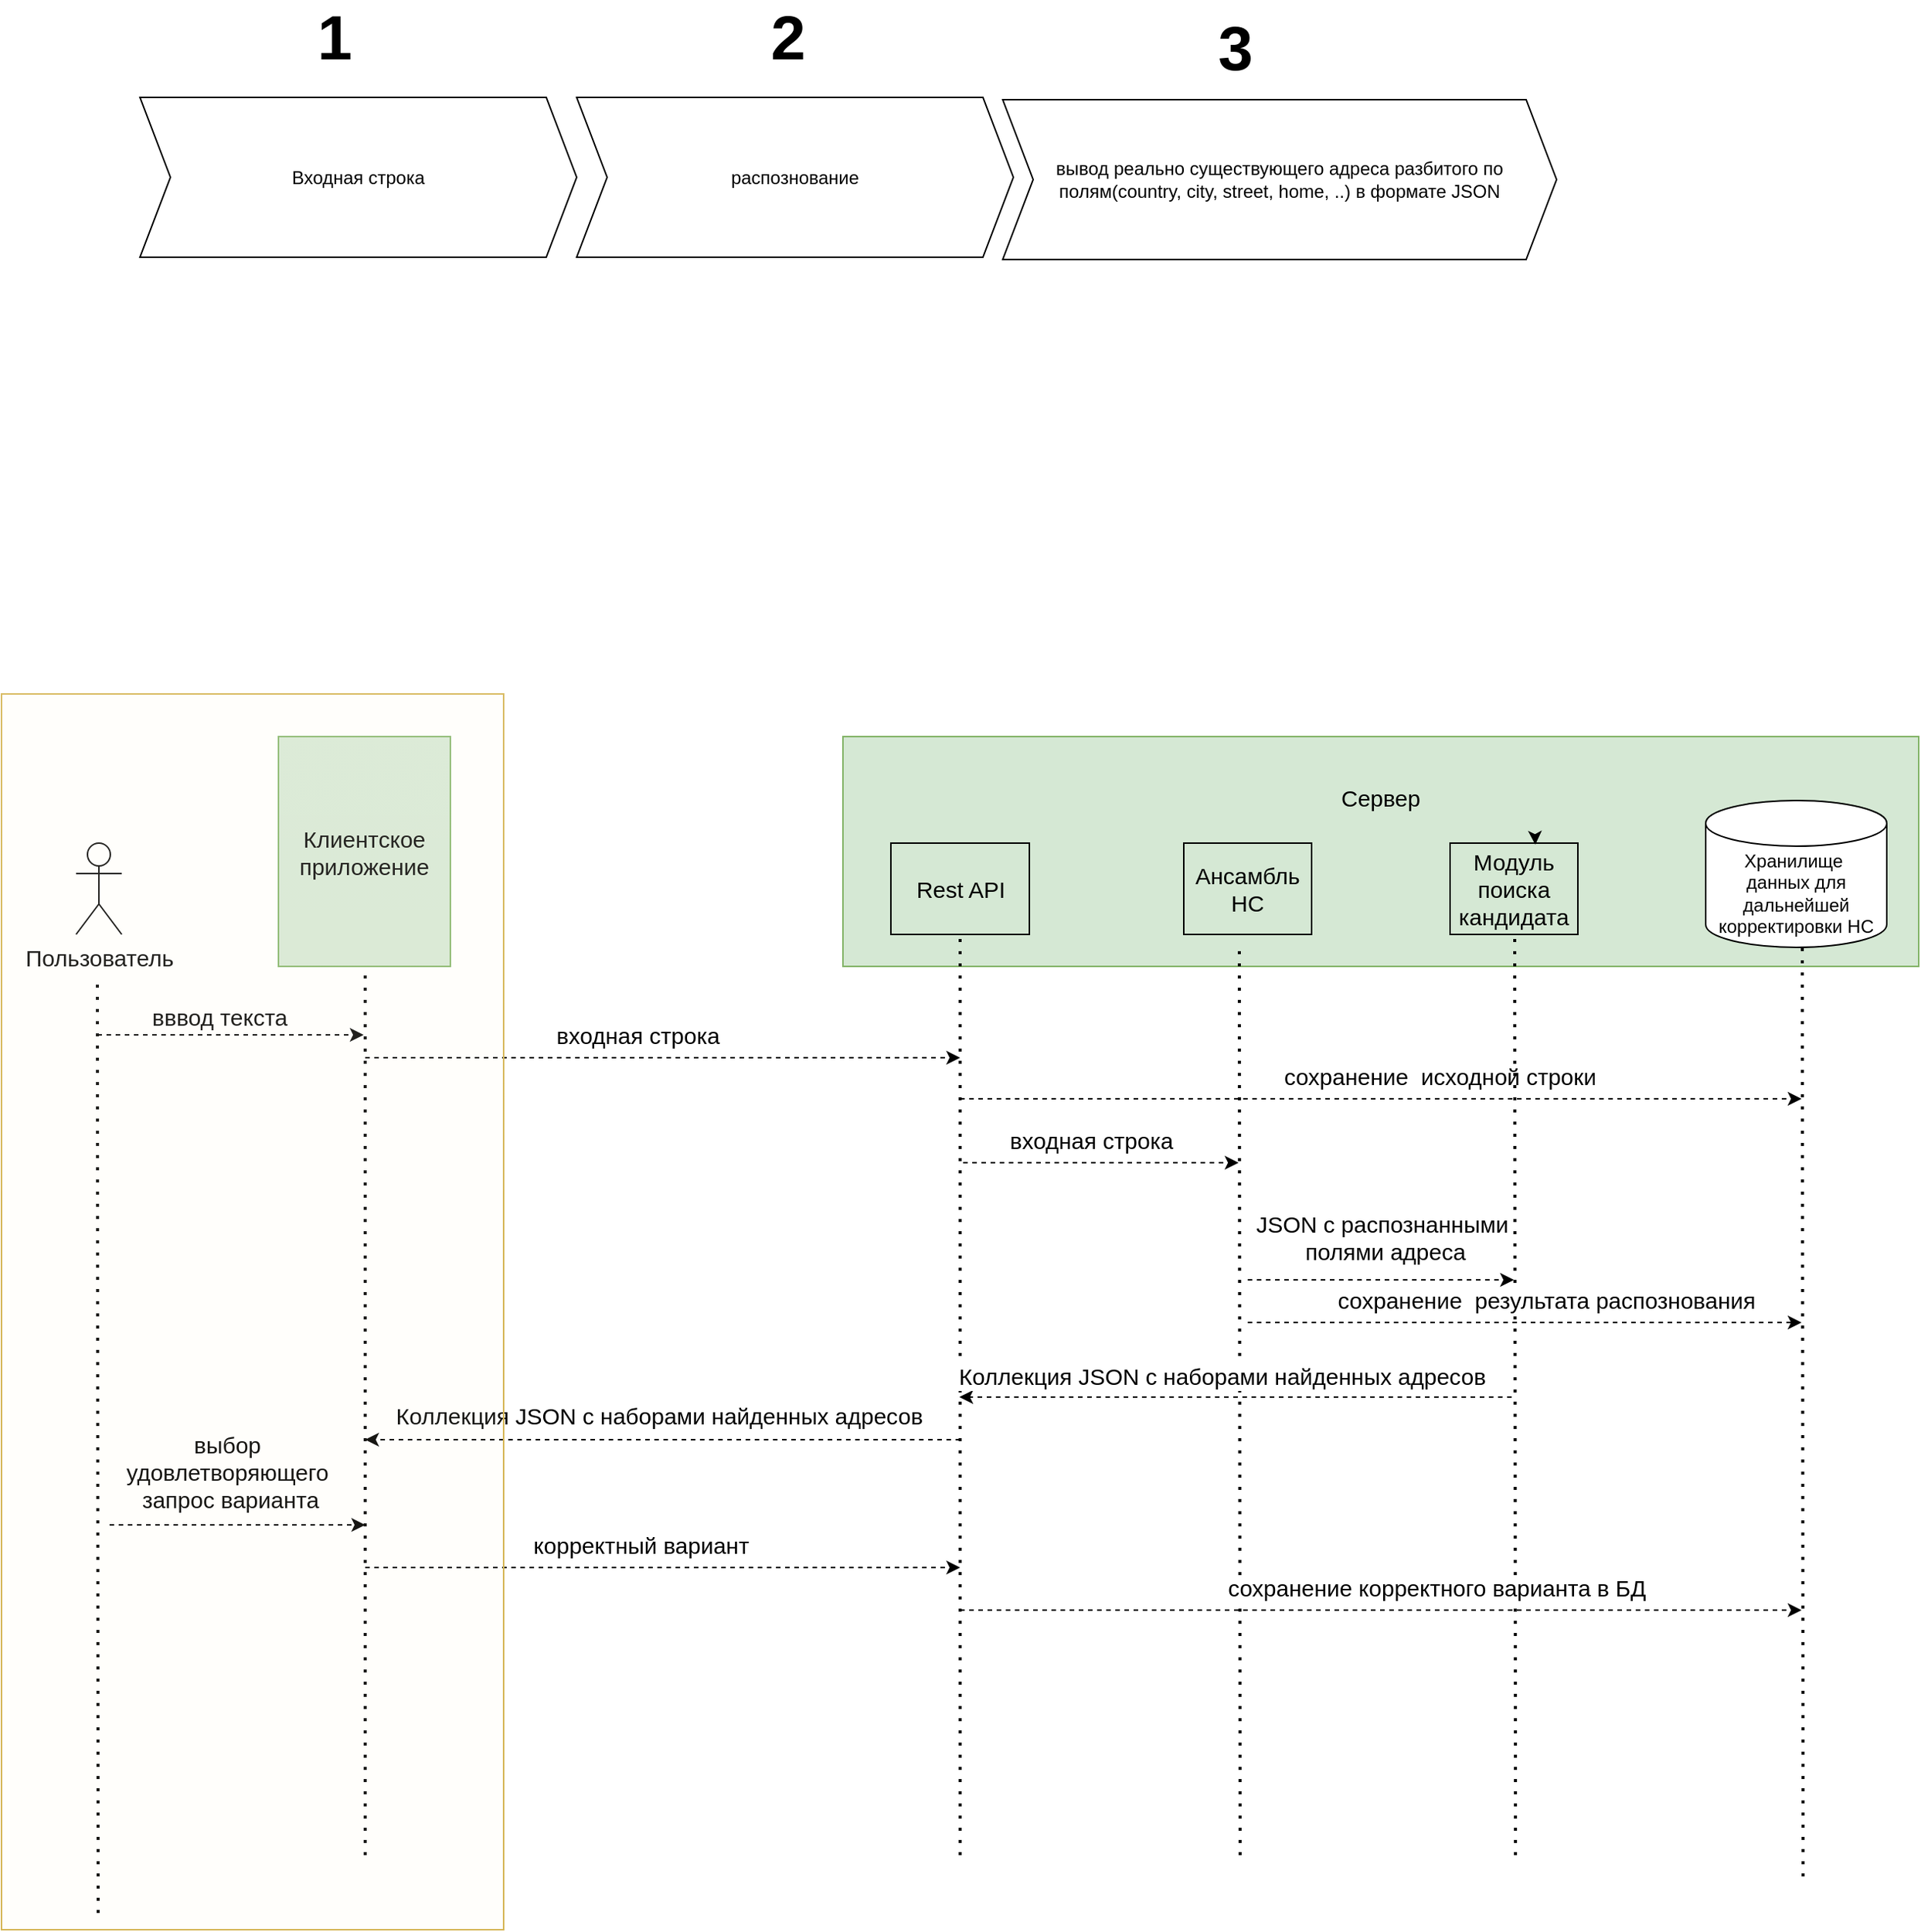 <mxfile version="13.11.0" type="github">
  <diagram id="vvCtHQac01AdTCWUVTD1" name="Page-1">
    <mxGraphModel dx="1298" dy="2003" grid="1" gridSize="7" guides="1" tooltips="1" connect="1" arrows="1" fold="1" page="1" pageScale="1" pageWidth="827" pageHeight="1169" math="0" shadow="0">
      <root>
        <mxCell id="0" />
        <mxCell id="1" parent="0" />
        <mxCell id="MvB3ZV9TCIAlHzfZ9Kd8-13" value="Входная строка" style="shape=step;perimeter=stepPerimeter;whiteSpace=wrap;html=1;fixedSize=1;" vertex="1" parent="1">
          <mxGeometry x="105" y="-182" width="287" height="105" as="geometry" />
        </mxCell>
        <mxCell id="MvB3ZV9TCIAlHzfZ9Kd8-14" value="распознование" style="shape=step;perimeter=stepPerimeter;whiteSpace=wrap;html=1;fixedSize=1;" vertex="1" parent="1">
          <mxGeometry x="392" y="-182" width="287" height="105" as="geometry" />
        </mxCell>
        <mxCell id="MvB3ZV9TCIAlHzfZ9Kd8-15" value="вывод реально существующего адреса разбитого по полям(country, city, street, home, ..) в формате JSON" style="shape=step;perimeter=stepPerimeter;whiteSpace=wrap;html=1;fixedSize=1;" vertex="1" parent="1">
          <mxGeometry x="672" y="-180.5" width="364" height="105" as="geometry" />
        </mxCell>
        <mxCell id="MvB3ZV9TCIAlHzfZ9Kd8-16" value="1" style="text;html=1;align=center;verticalAlign=middle;whiteSpace=wrap;rounded=0;glass=0;shadow=0;strokeWidth=1;fontStyle=1;fontSize=41;" vertex="1" parent="1">
          <mxGeometry x="213" y="-231" width="40" height="20" as="geometry" />
        </mxCell>
        <mxCell id="MvB3ZV9TCIAlHzfZ9Kd8-18" value="2" style="text;html=1;align=center;verticalAlign=middle;whiteSpace=wrap;rounded=0;glass=0;shadow=0;strokeWidth=1;fontStyle=1;fontSize=41;" vertex="1" parent="1">
          <mxGeometry x="511" y="-231" width="40" height="20" as="geometry" />
        </mxCell>
        <mxCell id="MvB3ZV9TCIAlHzfZ9Kd8-19" value="3" style="text;html=1;align=center;verticalAlign=middle;whiteSpace=wrap;rounded=0;glass=0;shadow=0;strokeWidth=1;fontStyle=1;fontSize=41;" vertex="1" parent="1">
          <mxGeometry x="805" y="-224" width="40" height="20" as="geometry" />
        </mxCell>
        <mxCell id="MvB3ZV9TCIAlHzfZ9Kd8-58" value="&lt;div&gt;&lt;span&gt;Сервер&lt;/span&gt;&lt;/div&gt;&lt;div&gt;&lt;span&gt;&lt;br&gt;&lt;/span&gt;&lt;/div&gt;&lt;div&gt;&lt;span&gt;&lt;br&gt;&lt;/span&gt;&lt;/div&gt;&lt;div&gt;&lt;span&gt;&lt;br&gt;&lt;/span&gt;&lt;/div&gt;&lt;div&gt;&lt;span&gt;&lt;br&gt;&lt;/span&gt;&lt;/div&gt;" style="rounded=0;whiteSpace=wrap;html=1;shadow=0;glass=0;strokeWidth=1;fillColor=#d5e8d4;fontSize=15;strokeColor=#82b366;align=center;" vertex="1" parent="1">
          <mxGeometry x="567" y="238" width="707" height="151" as="geometry" />
        </mxCell>
        <mxCell id="MvB3ZV9TCIAlHzfZ9Kd8-60" value="&lt;div&gt;&lt;span&gt;Клиентcкое приложение&lt;/span&gt;&lt;/div&gt;" style="rounded=0;whiteSpace=wrap;html=1;shadow=0;glass=0;strokeWidth=1;fillColor=#d5e8d4;fontSize=15;strokeColor=#82b366;align=center;" vertex="1" parent="1">
          <mxGeometry x="196" y="238" width="113" height="151" as="geometry" />
        </mxCell>
        <mxCell id="MvB3ZV9TCIAlHzfZ9Kd8-61" value="Rest API" style="rounded=0;whiteSpace=wrap;html=1;shadow=0;glass=0;strokeWidth=1;fillColor=none;fontSize=15;" vertex="1" parent="1">
          <mxGeometry x="598.5" y="308" width="91" height="60" as="geometry" />
        </mxCell>
        <mxCell id="MvB3ZV9TCIAlHzfZ9Kd8-63" value="" style="endArrow=classic;html=1;fontSize=15;exitX=0;exitY=1;exitDx=0;exitDy=0;dashed=1;entryX=1;entryY=0.75;entryDx=0;entryDy=0;" edge="1" parent="1">
          <mxGeometry width="50" height="50" relative="1" as="geometry">
            <mxPoint x="644" y="700" as="sourcePoint" />
            <mxPoint x="253" y="700" as="targetPoint" />
          </mxGeometry>
        </mxCell>
        <mxCell id="MvB3ZV9TCIAlHzfZ9Kd8-64" value="Коллекция JSON с наборами найденных адресов&amp;nbsp;" style="edgeLabel;html=1;align=center;verticalAlign=middle;resizable=0;points=[];fontSize=15;" vertex="1" connectable="0" parent="MvB3ZV9TCIAlHzfZ9Kd8-63">
          <mxGeometry x="0.06" y="-4" relative="1" as="geometry">
            <mxPoint x="11.0" y="-12.05" as="offset" />
          </mxGeometry>
        </mxCell>
        <mxCell id="MvB3ZV9TCIAlHzfZ9Kd8-66" value="" style="endArrow=classic;html=1;dashed=1;fontSize=15;" edge="1" parent="1">
          <mxGeometry width="50" height="50" relative="1" as="geometry">
            <mxPoint x="253" y="449" as="sourcePoint" />
            <mxPoint x="644" y="449" as="targetPoint" />
          </mxGeometry>
        </mxCell>
        <mxCell id="MvB3ZV9TCIAlHzfZ9Kd8-67" value="входная строка&amp;nbsp;" style="edgeLabel;html=1;align=center;verticalAlign=middle;resizable=0;points=[];fontSize=15;" vertex="1" connectable="0" parent="MvB3ZV9TCIAlHzfZ9Kd8-66">
          <mxGeometry x="-0.095" relative="1" as="geometry">
            <mxPoint x="4" y="-15" as="offset" />
          </mxGeometry>
        </mxCell>
        <mxCell id="MvB3ZV9TCIAlHzfZ9Kd8-68" value="" style="endArrow=none;dashed=1;html=1;dashPattern=1 3;strokeWidth=2;fontSize=15;" edge="1" parent="1">
          <mxGeometry width="50" height="50" relative="1" as="geometry">
            <mxPoint x="253" y="973" as="sourcePoint" />
            <mxPoint x="253" y="389" as="targetPoint" />
          </mxGeometry>
        </mxCell>
        <mxCell id="MvB3ZV9TCIAlHzfZ9Kd8-69" value="" style="endArrow=none;dashed=1;html=1;dashPattern=1 3;strokeWidth=2;fontSize=15;entryX=0.5;entryY=1;entryDx=0;entryDy=0;" edge="1" parent="1" target="MvB3ZV9TCIAlHzfZ9Kd8-61">
          <mxGeometry width="50" height="50" relative="1" as="geometry">
            <mxPoint x="644" y="973" as="sourcePoint" />
            <mxPoint x="643.5" y="385" as="targetPoint" />
          </mxGeometry>
        </mxCell>
        <mxCell id="MvB3ZV9TCIAlHzfZ9Kd8-70" value="Ансамбль НС" style="rounded=0;whiteSpace=wrap;html=1;shadow=0;glass=0;strokeWidth=1;fillColor=none;fontSize=15;" vertex="1" parent="1">
          <mxGeometry x="791" y="308" width="84" height="60" as="geometry" />
        </mxCell>
        <mxCell id="MvB3ZV9TCIAlHzfZ9Kd8-71" value="" style="endArrow=none;dashed=1;html=1;dashPattern=1 3;strokeWidth=2;fontSize=15;entryX=0.5;entryY=1;entryDx=0;entryDy=0;" edge="1" parent="1">
          <mxGeometry width="50" height="50" relative="1" as="geometry">
            <mxPoint x="828" y="973" as="sourcePoint" />
            <mxPoint x="827.5" y="376.5" as="targetPoint" />
          </mxGeometry>
        </mxCell>
        <mxCell id="MvB3ZV9TCIAlHzfZ9Kd8-72" value="" style="endArrow=classic;html=1;dashed=1;fontSize=15;" edge="1" parent="1">
          <mxGeometry width="50" height="50" relative="1" as="geometry">
            <mxPoint x="646" y="518" as="sourcePoint" />
            <mxPoint x="827" y="518" as="targetPoint" />
          </mxGeometry>
        </mxCell>
        <mxCell id="MvB3ZV9TCIAlHzfZ9Kd8-73" value="входная строка&amp;nbsp;" style="edgeLabel;html=1;align=center;verticalAlign=middle;resizable=0;points=[];fontSize=15;" vertex="1" connectable="0" parent="MvB3ZV9TCIAlHzfZ9Kd8-72">
          <mxGeometry x="-0.095" relative="1" as="geometry">
            <mxPoint x="4" y="-15" as="offset" />
          </mxGeometry>
        </mxCell>
        <mxCell id="MvB3ZV9TCIAlHzfZ9Kd8-74" value="Хранилище&amp;nbsp;&lt;br&gt;данных для дальнейшей корректировки НС" style="shape=cylinder3;whiteSpace=wrap;html=1;boundedLbl=1;backgroundOutline=1;size=15;" vertex="1" parent="1">
          <mxGeometry x="1134" y="280" width="119" height="96.5" as="geometry" />
        </mxCell>
        <mxCell id="MvB3ZV9TCIAlHzfZ9Kd8-75" value="" style="endArrow=classic;html=1;dashed=1;fontSize=15;" edge="1" parent="1">
          <mxGeometry width="50" height="50" relative="1" as="geometry">
            <mxPoint x="644" y="476" as="sourcePoint" />
            <mxPoint x="1197" y="476" as="targetPoint" />
          </mxGeometry>
        </mxCell>
        <mxCell id="MvB3ZV9TCIAlHzfZ9Kd8-76" value="сохранение&amp;nbsp; исходной строки" style="edgeLabel;html=1;align=center;verticalAlign=middle;resizable=0;points=[];fontSize=15;" vertex="1" connectable="0" parent="MvB3ZV9TCIAlHzfZ9Kd8-75">
          <mxGeometry x="-0.095" relative="1" as="geometry">
            <mxPoint x="65" y="-15" as="offset" />
          </mxGeometry>
        </mxCell>
        <mxCell id="MvB3ZV9TCIAlHzfZ9Kd8-77" value="" style="endArrow=none;dashed=1;html=1;dashPattern=1 3;strokeWidth=2;fontSize=15;entryX=0.5;entryY=1;entryDx=0;entryDy=0;" edge="1" parent="1">
          <mxGeometry width="50" height="50" relative="1" as="geometry">
            <mxPoint x="1198" y="987" as="sourcePoint" />
            <mxPoint x="1197.5" y="376.5" as="targetPoint" />
          </mxGeometry>
        </mxCell>
        <mxCell id="MvB3ZV9TCIAlHzfZ9Kd8-81" value="Модуль поиска кандидата" style="rounded=0;whiteSpace=wrap;html=1;shadow=0;glass=0;strokeWidth=1;fillColor=none;fontSize=15;" vertex="1" parent="1">
          <mxGeometry x="966" y="308" width="84" height="60" as="geometry" />
        </mxCell>
        <mxCell id="MvB3ZV9TCIAlHzfZ9Kd8-82" value="" style="endArrow=none;dashed=1;html=1;dashPattern=1 3;strokeWidth=2;fontSize=15;entryX=0.5;entryY=1;entryDx=0;entryDy=0;" edge="1" parent="1">
          <mxGeometry width="50" height="50" relative="1" as="geometry">
            <mxPoint x="1009" y="973" as="sourcePoint" />
            <mxPoint x="1008.5" y="368" as="targetPoint" />
          </mxGeometry>
        </mxCell>
        <mxCell id="MvB3ZV9TCIAlHzfZ9Kd8-83" value="" style="endArrow=classic;html=1;dashed=1;fontSize=15;" edge="1" parent="1">
          <mxGeometry width="50" height="50" relative="1" as="geometry">
            <mxPoint x="833" y="595" as="sourcePoint" />
            <mxPoint x="1008" y="595" as="targetPoint" />
          </mxGeometry>
        </mxCell>
        <mxCell id="MvB3ZV9TCIAlHzfZ9Kd8-84" value="JSON с распознанными&lt;br&gt;&amp;nbsp;полями адреса" style="edgeLabel;html=1;align=center;verticalAlign=middle;resizable=0;points=[];fontSize=15;labelBackgroundColor=none;" vertex="1" connectable="0" parent="MvB3ZV9TCIAlHzfZ9Kd8-83">
          <mxGeometry x="-0.095" relative="1" as="geometry">
            <mxPoint x="8.5" y="-28" as="offset" />
          </mxGeometry>
        </mxCell>
        <mxCell id="MvB3ZV9TCIAlHzfZ9Kd8-85" style="edgeStyle=orthogonalEdgeStyle;rounded=0;orthogonalLoop=1;jettySize=auto;html=1;exitX=0.5;exitY=0;exitDx=0;exitDy=0;entryX=0.667;entryY=0.017;entryDx=0;entryDy=0;entryPerimeter=0;dashed=1;fontSize=15;fontColor=#000000;" edge="1" parent="1" source="MvB3ZV9TCIAlHzfZ9Kd8-81" target="MvB3ZV9TCIAlHzfZ9Kd8-81">
          <mxGeometry relative="1" as="geometry" />
        </mxCell>
        <mxCell id="MvB3ZV9TCIAlHzfZ9Kd8-86" value="" style="endArrow=classic;html=1;fontSize=15;dashed=1;entryX=1;entryY=0.75;entryDx=0;entryDy=0;" edge="1" parent="1">
          <mxGeometry width="50" height="50" relative="1" as="geometry">
            <mxPoint x="1006.5" y="672" as="sourcePoint" />
            <mxPoint x="643.5" y="672" as="targetPoint" />
          </mxGeometry>
        </mxCell>
        <mxCell id="MvB3ZV9TCIAlHzfZ9Kd8-88" value="Коллекция JSON с наборами найденных адресов&amp;nbsp;" style="edgeLabel;html=1;align=center;verticalAlign=middle;resizable=0;points=[];fontSize=15;fontColor=#000000;" vertex="1" connectable="0" parent="MvB3ZV9TCIAlHzfZ9Kd8-86">
          <mxGeometry x="0.35" relative="1" as="geometry">
            <mxPoint x="56" y="-14" as="offset" />
          </mxGeometry>
        </mxCell>
        <mxCell id="MvB3ZV9TCIAlHzfZ9Kd8-89" value="" style="endArrow=classic;html=1;dashed=1;fontSize=15;" edge="1" parent="1">
          <mxGeometry width="50" height="50" relative="1" as="geometry">
            <mxPoint x="253" y="784" as="sourcePoint" />
            <mxPoint x="644" y="784" as="targetPoint" />
          </mxGeometry>
        </mxCell>
        <mxCell id="MvB3ZV9TCIAlHzfZ9Kd8-90" value="корректный вариант" style="edgeLabel;html=1;align=center;verticalAlign=middle;resizable=0;points=[];fontSize=15;" vertex="1" connectable="0" parent="MvB3ZV9TCIAlHzfZ9Kd8-89">
          <mxGeometry x="-0.095" relative="1" as="geometry">
            <mxPoint x="4" y="-15" as="offset" />
          </mxGeometry>
        </mxCell>
        <mxCell id="MvB3ZV9TCIAlHzfZ9Kd8-91" value="Пользователь" style="shape=umlActor;verticalLabelPosition=bottom;verticalAlign=top;html=1;rounded=0;shadow=0;glass=0;labelBackgroundColor=none;strokeWidth=1;fillColor=none;fontSize=15;fontColor=#000000;" vertex="1" parent="1">
          <mxGeometry x="63" y="308" width="30" height="60" as="geometry" />
        </mxCell>
        <mxCell id="MvB3ZV9TCIAlHzfZ9Kd8-92" value="" style="endArrow=classic;html=1;dashed=1;fontSize=15;fontColor=#000000;" edge="1" parent="1">
          <mxGeometry width="50" height="50" relative="1" as="geometry">
            <mxPoint x="77" y="434" as="sourcePoint" />
            <mxPoint x="252" y="434" as="targetPoint" />
            <Array as="points">
              <mxPoint x="175" y="434" />
            </Array>
          </mxGeometry>
        </mxCell>
        <mxCell id="MvB3ZV9TCIAlHzfZ9Kd8-93" value="вввод текста" style="edgeLabel;html=1;align=center;verticalAlign=middle;resizable=0;points=[];fontSize=15;fontColor=#000000;" vertex="1" connectable="0" parent="MvB3ZV9TCIAlHzfZ9Kd8-92">
          <mxGeometry x="-0.32" y="1" relative="1" as="geometry">
            <mxPoint x="20" y="-11" as="offset" />
          </mxGeometry>
        </mxCell>
        <mxCell id="MvB3ZV9TCIAlHzfZ9Kd8-94" value="" style="endArrow=none;dashed=1;html=1;dashPattern=1 3;strokeWidth=2;fontSize=15;" edge="1" parent="1">
          <mxGeometry width="50" height="50" relative="1" as="geometry">
            <mxPoint x="77.5" y="1011" as="sourcePoint" />
            <mxPoint x="77" y="399" as="targetPoint" />
          </mxGeometry>
        </mxCell>
        <mxCell id="MvB3ZV9TCIAlHzfZ9Kd8-100" value="" style="endArrow=classic;html=1;dashed=1;fontSize=15;fontColor=#000000;" edge="1" parent="1">
          <mxGeometry width="50" height="50" relative="1" as="geometry">
            <mxPoint x="85" y="756" as="sourcePoint" />
            <mxPoint x="253" y="756" as="targetPoint" />
            <Array as="points">
              <mxPoint x="176" y="756" />
            </Array>
          </mxGeometry>
        </mxCell>
        <mxCell id="MvB3ZV9TCIAlHzfZ9Kd8-101" value="выбор &lt;br&gt;удовлетворяющего&lt;br&gt;&amp;nbsp;запрос варианта" style="edgeLabel;html=1;align=center;verticalAlign=middle;resizable=0;points=[];fontSize=15;fontColor=#000000;labelBackgroundColor=none;" vertex="1" connectable="0" parent="MvB3ZV9TCIAlHzfZ9Kd8-100">
          <mxGeometry x="-0.32" y="1" relative="1" as="geometry">
            <mxPoint x="20" y="-34" as="offset" />
          </mxGeometry>
        </mxCell>
        <mxCell id="MvB3ZV9TCIAlHzfZ9Kd8-102" value="" style="endArrow=classic;html=1;dashed=1;fontSize=15;" edge="1" parent="1">
          <mxGeometry width="50" height="50" relative="1" as="geometry">
            <mxPoint x="644" y="812" as="sourcePoint" />
            <mxPoint x="1197" y="812" as="targetPoint" />
          </mxGeometry>
        </mxCell>
        <mxCell id="MvB3ZV9TCIAlHzfZ9Kd8-103" value="сохранение корректного варианта в БД&amp;nbsp;" style="edgeLabel;html=1;align=center;verticalAlign=middle;resizable=0;points=[];fontSize=15;" vertex="1" connectable="0" parent="MvB3ZV9TCIAlHzfZ9Kd8-102">
          <mxGeometry x="-0.095" relative="1" as="geometry">
            <mxPoint x="65" y="-15" as="offset" />
          </mxGeometry>
        </mxCell>
        <mxCell id="MvB3ZV9TCIAlHzfZ9Kd8-104" value="" style="endArrow=classic;html=1;dashed=1;fontSize=15;" edge="1" parent="1">
          <mxGeometry width="50" height="50" relative="1" as="geometry">
            <mxPoint x="833" y="623" as="sourcePoint" />
            <mxPoint x="1197" y="623" as="targetPoint" />
          </mxGeometry>
        </mxCell>
        <mxCell id="MvB3ZV9TCIAlHzfZ9Kd8-105" value="сохранение&amp;nbsp; результата распознования" style="edgeLabel;html=1;align=center;verticalAlign=middle;resizable=0;points=[];fontSize=15;" vertex="1" connectable="0" parent="MvB3ZV9TCIAlHzfZ9Kd8-104">
          <mxGeometry x="-0.095" relative="1" as="geometry">
            <mxPoint x="31" y="-15" as="offset" />
          </mxGeometry>
        </mxCell>
        <mxCell id="MvB3ZV9TCIAlHzfZ9Kd8-106" value="" style="rounded=0;whiteSpace=wrap;html=1;shadow=0;glass=1;labelBackgroundColor=none;strokeWidth=1;fillColor=#fff2cc;fontSize=15;strokeColor=#d6b656;fillOpacity=9;" vertex="1" parent="1">
          <mxGeometry x="14" y="210" width="330" height="812" as="geometry" />
        </mxCell>
      </root>
    </mxGraphModel>
  </diagram>
</mxfile>

